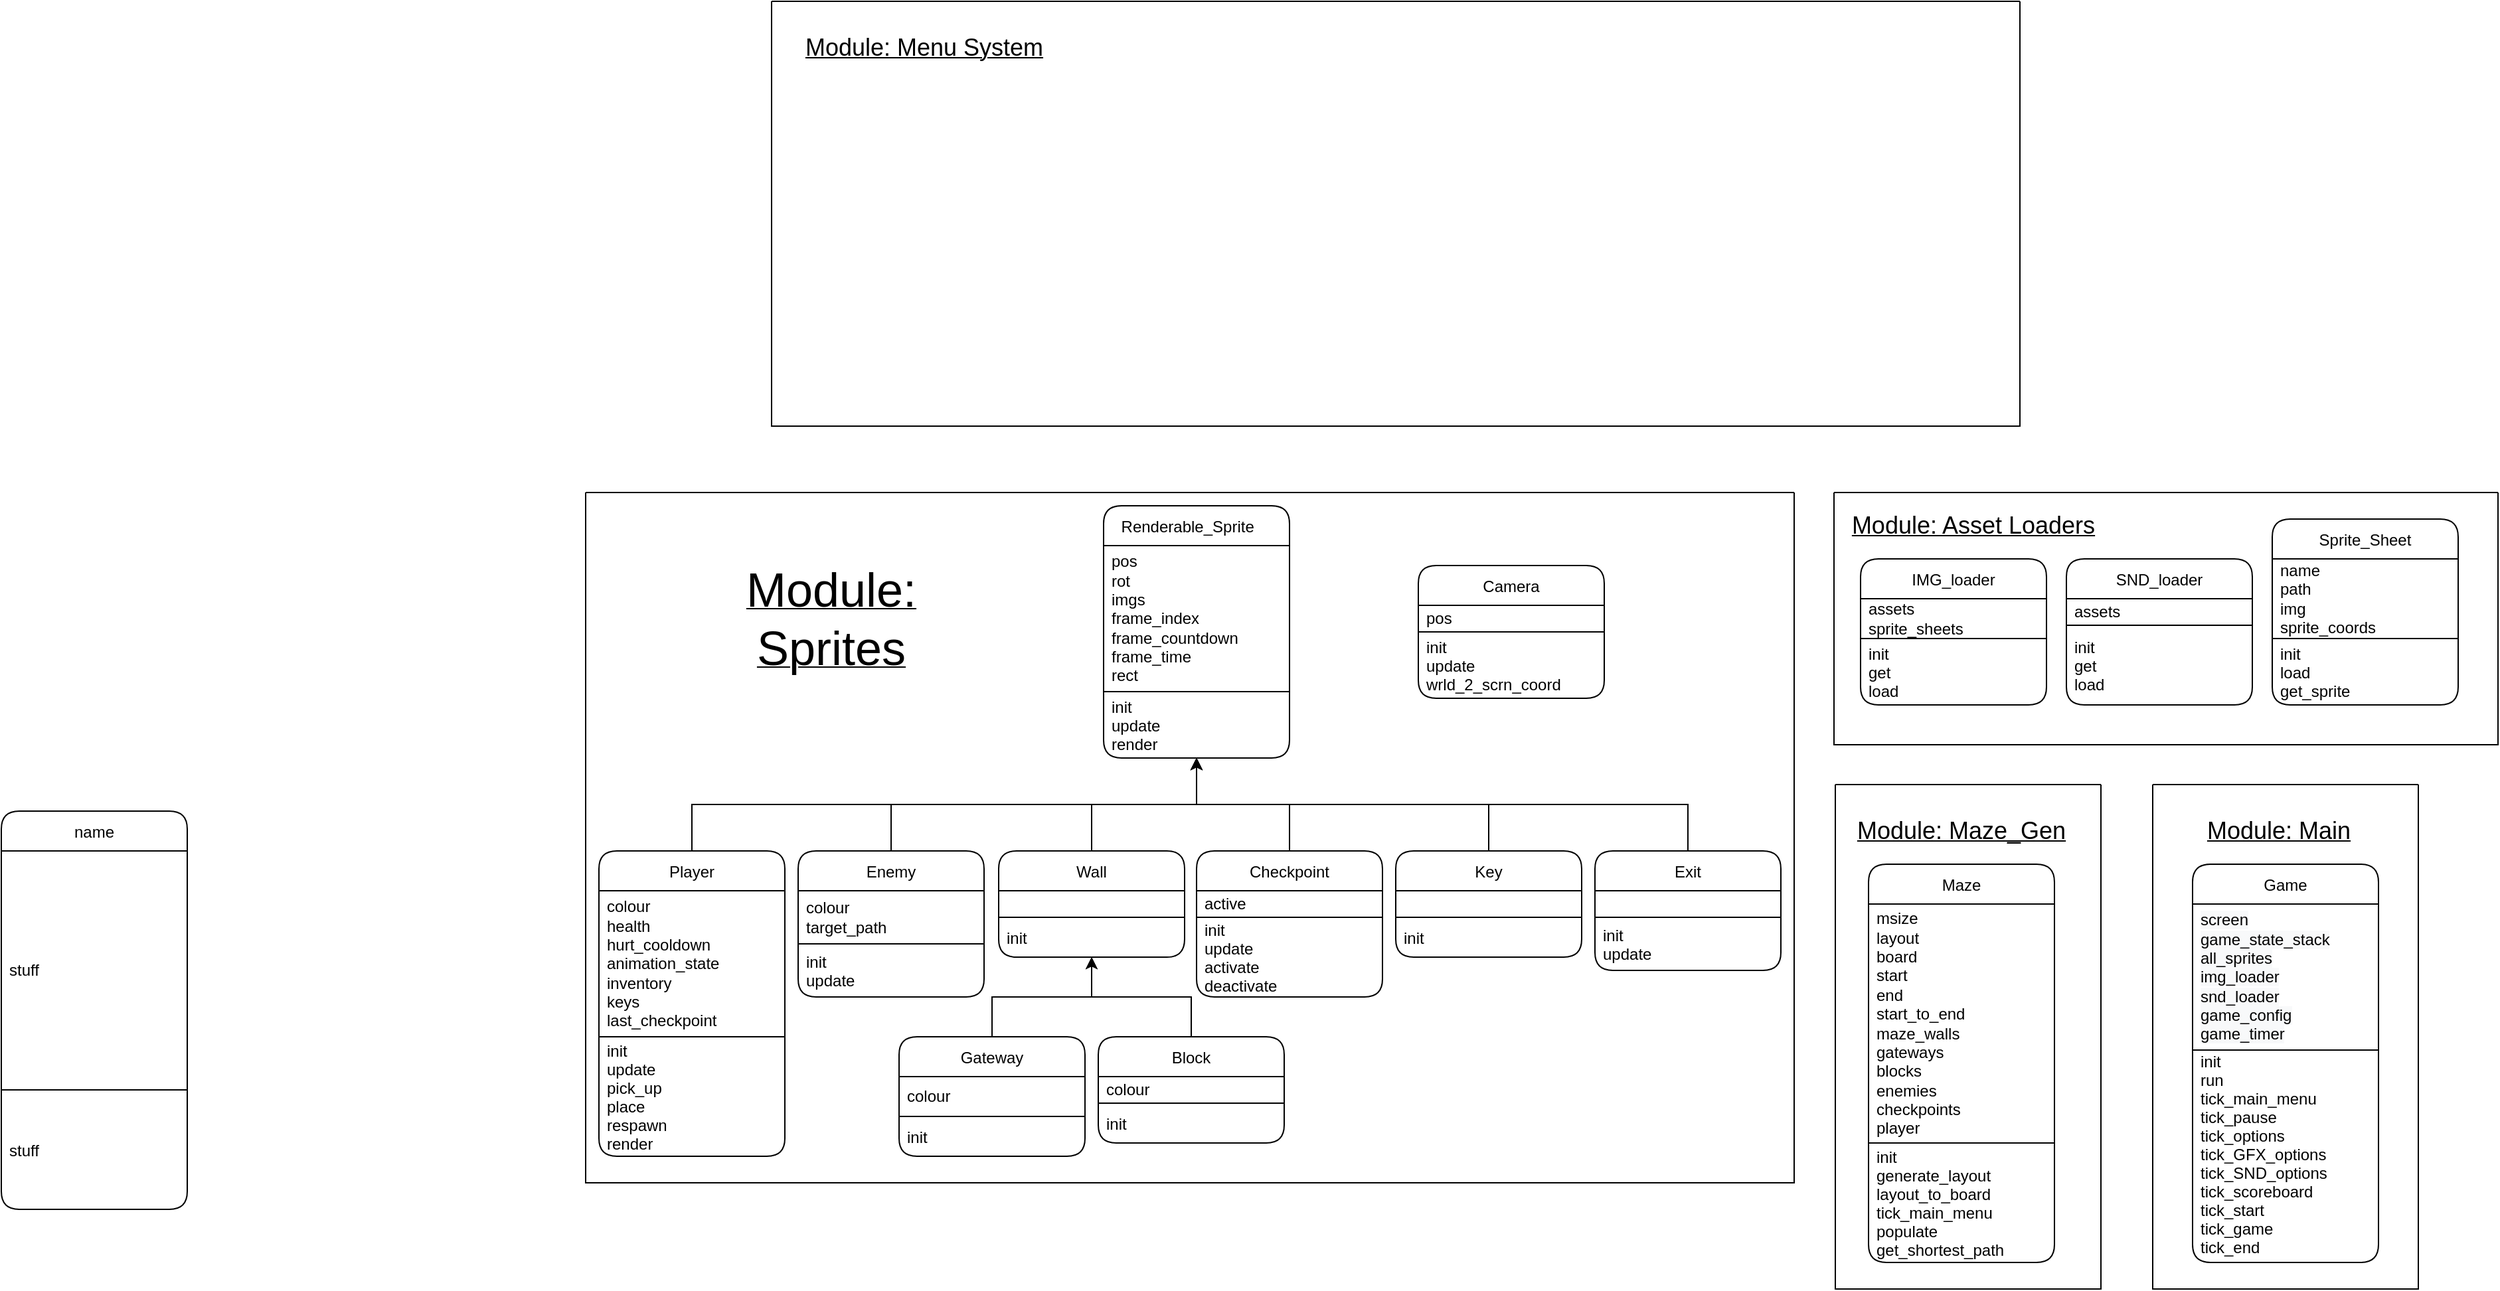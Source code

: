 <mxfile version="16.2.6" type="device"><diagram id="UR0YL3YgxXvfxWEagAze" name="Page-1"><mxGraphModel dx="2516" dy="1921" grid="1" gridSize="10" guides="1" tooltips="1" connect="1" arrows="1" fold="1" page="1" pageScale="1" pageWidth="827" pageHeight="1169" math="0" shadow="0"><root><mxCell id="0"/><mxCell id="1" parent="0"/><mxCell id="ef8tjBVSWjdFUi2Q6hh9-18" value="name" style="swimlane;fontStyle=0;childLayout=stackLayout;horizontal=1;startSize=30;horizontalStack=0;resizeParent=1;resizeParentMax=0;resizeLast=0;collapsible=1;marginBottom=0;rounded=1;" vertex="1" parent="1"><mxGeometry x="-340" y="180" width="140" height="300" as="geometry"><mxRectangle x="540" y="170" width="50" height="30" as="alternateBounds"/></mxGeometry></mxCell><mxCell id="ef8tjBVSWjdFUi2Q6hh9-19" value="stuff" style="rounded=0;whiteSpace=wrap;html=1;align=left;spacingLeft=4" vertex="1" parent="ef8tjBVSWjdFUi2Q6hh9-18"><mxGeometry y="30" width="140" height="180" as="geometry"/></mxCell><mxCell id="ef8tjBVSWjdFUi2Q6hh9-20" value="stuff" style="text;strokeColor=none;fillColor=none;align=left;verticalAlign=middle;spacingLeft=4;spacingRight=4;overflow=hidden;points=[[0,0.5],[1,0.5]];portConstraint=eastwest;rotatable=0;" vertex="1" parent="ef8tjBVSWjdFUi2Q6hh9-18"><mxGeometry y="210" width="140" height="90" as="geometry"/></mxCell><mxCell id="ef8tjBVSWjdFUi2Q6hh9-64" value="" style="swimlane;startSize=0;rounded=1;" vertex="1" parent="1"><mxGeometry x="1040" y="-60" width="500" height="190" as="geometry"><mxRectangle x="930" y="755" width="50" height="40" as="alternateBounds"/></mxGeometry></mxCell><mxCell id="ef8tjBVSWjdFUi2Q6hh9-52" value="IMG_loader" style="swimlane;fontStyle=0;childLayout=stackLayout;horizontal=1;startSize=30;horizontalStack=0;resizeParent=1;resizeParentMax=0;resizeLast=0;collapsible=1;marginBottom=0;rounded=1;" vertex="1" parent="ef8tjBVSWjdFUi2Q6hh9-64"><mxGeometry x="20" y="50" width="140" height="110" as="geometry"><mxRectangle x="540" y="170" width="50" height="30" as="alternateBounds"/></mxGeometry></mxCell><mxCell id="ef8tjBVSWjdFUi2Q6hh9-53" value="assets&lt;br&gt;sprite_sheets" style="rounded=0;whiteSpace=wrap;html=1;align=left;spacingLeft=4" vertex="1" parent="ef8tjBVSWjdFUi2Q6hh9-52"><mxGeometry y="30" width="140" height="30" as="geometry"/></mxCell><mxCell id="ef8tjBVSWjdFUi2Q6hh9-54" value="init&#10;get &#10;load" style="text;strokeColor=none;fillColor=none;align=left;verticalAlign=middle;spacingLeft=4;spacingRight=4;overflow=hidden;points=[[0,0.5],[1,0.5]];portConstraint=eastwest;rotatable=0;" vertex="1" parent="ef8tjBVSWjdFUi2Q6hh9-52"><mxGeometry y="60" width="140" height="50" as="geometry"/></mxCell><mxCell id="ef8tjBVSWjdFUi2Q6hh9-55" value="SND_loader" style="swimlane;fontStyle=0;childLayout=stackLayout;horizontal=1;startSize=30;horizontalStack=0;resizeParent=1;resizeParentMax=0;resizeLast=0;collapsible=1;marginBottom=0;rounded=1;" vertex="1" parent="ef8tjBVSWjdFUi2Q6hh9-64"><mxGeometry x="175" y="50" width="140" height="110" as="geometry"><mxRectangle x="540" y="170" width="50" height="30" as="alternateBounds"/></mxGeometry></mxCell><mxCell id="ef8tjBVSWjdFUi2Q6hh9-56" value="assets" style="rounded=0;whiteSpace=wrap;html=1;align=left;spacingLeft=4" vertex="1" parent="ef8tjBVSWjdFUi2Q6hh9-55"><mxGeometry y="30" width="140" height="20" as="geometry"/></mxCell><mxCell id="ef8tjBVSWjdFUi2Q6hh9-57" value="init&#10;get &#10;load" style="text;strokeColor=none;fillColor=none;align=left;verticalAlign=middle;spacingLeft=4;spacingRight=4;overflow=hidden;points=[[0,0.5],[1,0.5]];portConstraint=eastwest;rotatable=0;" vertex="1" parent="ef8tjBVSWjdFUi2Q6hh9-55"><mxGeometry y="50" width="140" height="60" as="geometry"/></mxCell><mxCell id="ef8tjBVSWjdFUi2Q6hh9-58" value="Sprite_Sheet" style="swimlane;fontStyle=0;childLayout=stackLayout;horizontal=1;startSize=30;horizontalStack=0;resizeParent=1;resizeParentMax=0;resizeLast=0;collapsible=1;marginBottom=0;rounded=1;" vertex="1" parent="ef8tjBVSWjdFUi2Q6hh9-64"><mxGeometry x="330" y="20" width="140" height="140" as="geometry"><mxRectangle x="540" y="170" width="50" height="30" as="alternateBounds"/></mxGeometry></mxCell><mxCell id="ef8tjBVSWjdFUi2Q6hh9-59" value="name&lt;br&gt;path&lt;br&gt;img&lt;br&gt;sprite_coords" style="rounded=0;whiteSpace=wrap;html=1;align=left;spacingLeft=4" vertex="1" parent="ef8tjBVSWjdFUi2Q6hh9-58"><mxGeometry y="30" width="140" height="60" as="geometry"/></mxCell><mxCell id="ef8tjBVSWjdFUi2Q6hh9-60" value="init&#10;load&#10;get_sprite" style="text;strokeColor=none;fillColor=none;align=left;verticalAlign=middle;spacingLeft=4;spacingRight=4;overflow=hidden;points=[[0,0.5],[1,0.5]];portConstraint=eastwest;rotatable=0;" vertex="1" parent="ef8tjBVSWjdFUi2Q6hh9-58"><mxGeometry y="90" width="140" height="50" as="geometry"/></mxCell><mxCell id="ef8tjBVSWjdFUi2Q6hh9-65" value="&lt;u&gt;&lt;font style=&quot;font-size: 18px&quot;&gt;Module: Asset Loaders&lt;/font&gt;&lt;/u&gt;" style="text;html=1;strokeColor=none;fillColor=none;align=center;verticalAlign=middle;whiteSpace=wrap;rounded=0;" vertex="1" parent="ef8tjBVSWjdFUi2Q6hh9-64"><mxGeometry x="10" y="10" width="190" height="30" as="geometry"/></mxCell><mxCell id="ef8tjBVSWjdFUi2Q6hh9-77" value="" style="swimlane;startSize=0;fontSize=18;" vertex="1" parent="1"><mxGeometry x="100" y="-60" width="910" height="520" as="geometry"/></mxCell><mxCell id="ef8tjBVSWjdFUi2Q6hh9-22" value="Renderable_Sprite    " style="swimlane;fontStyle=0;childLayout=stackLayout;horizontal=1;startSize=30;horizontalStack=0;resizeParent=1;resizeParentMax=0;resizeLast=0;collapsible=1;marginBottom=0;rounded=1;" vertex="1" parent="ef8tjBVSWjdFUi2Q6hh9-77"><mxGeometry x="390" y="10" width="140" height="190" as="geometry"><mxRectangle x="540" y="170" width="50" height="30" as="alternateBounds"/></mxGeometry></mxCell><mxCell id="ef8tjBVSWjdFUi2Q6hh9-23" value="pos&lt;br&gt;rot&lt;br&gt;imgs&lt;br&gt;frame_index&lt;br&gt;frame_countdown&lt;br&gt;frame_time&lt;br&gt;rect" style="rounded=0;whiteSpace=wrap;html=1;align=left;spacingLeft=4" vertex="1" parent="ef8tjBVSWjdFUi2Q6hh9-22"><mxGeometry y="30" width="140" height="110" as="geometry"/></mxCell><mxCell id="ef8tjBVSWjdFUi2Q6hh9-24" value="init&#10;update&#10;render" style="text;strokeColor=none;fillColor=none;align=left;verticalAlign=middle;spacingLeft=4;spacingRight=4;overflow=hidden;points=[[0,0.5],[1,0.5]];portConstraint=eastwest;rotatable=0;" vertex="1" parent="ef8tjBVSWjdFUi2Q6hh9-22"><mxGeometry y="140" width="140" height="50" as="geometry"/></mxCell><mxCell id="ef8tjBVSWjdFUi2Q6hh9-79" style="edgeStyle=orthogonalEdgeStyle;rounded=0;orthogonalLoop=1;jettySize=auto;html=1;exitX=0.5;exitY=0;exitDx=0;exitDy=0;fontSize=18;" edge="1" parent="ef8tjBVSWjdFUi2Q6hh9-77" source="ef8tjBVSWjdFUi2Q6hh9-25" target="ef8tjBVSWjdFUi2Q6hh9-22"><mxGeometry relative="1" as="geometry"/></mxCell><mxCell id="ef8tjBVSWjdFUi2Q6hh9-25" value="Player" style="swimlane;fontStyle=0;childLayout=stackLayout;horizontal=1;startSize=30;horizontalStack=0;resizeParent=1;resizeParentMax=0;resizeLast=0;collapsible=1;marginBottom=0;rounded=1;" vertex="1" parent="ef8tjBVSWjdFUi2Q6hh9-77"><mxGeometry x="10" y="270" width="140" height="230" as="geometry"><mxRectangle x="540" y="170" width="50" height="30" as="alternateBounds"/></mxGeometry></mxCell><mxCell id="ef8tjBVSWjdFUi2Q6hh9-26" value="colour&lt;br&gt;health&lt;br&gt;hurt_cooldown&lt;br&gt;animation_state&lt;br&gt;inventory&lt;br&gt;keys&lt;br&gt;last_checkpoint" style="rounded=0;whiteSpace=wrap;html=1;align=left;spacingLeft=4" vertex="1" parent="ef8tjBVSWjdFUi2Q6hh9-25"><mxGeometry y="30" width="140" height="110" as="geometry"/></mxCell><mxCell id="ef8tjBVSWjdFUi2Q6hh9-27" value="init&#10;update&#10;pick_up&#10;place&#10;respawn&#10;render" style="text;strokeColor=none;fillColor=none;align=left;verticalAlign=middle;spacingLeft=4;spacingRight=4;overflow=hidden;points=[[0,0.5],[1,0.5]];portConstraint=eastwest;rotatable=0;" vertex="1" parent="ef8tjBVSWjdFUi2Q6hh9-25"><mxGeometry y="140" width="140" height="90" as="geometry"/></mxCell><mxCell id="ef8tjBVSWjdFUi2Q6hh9-80" style="edgeStyle=orthogonalEdgeStyle;rounded=0;orthogonalLoop=1;jettySize=auto;html=1;exitX=0.5;exitY=0;exitDx=0;exitDy=0;fontSize=18;" edge="1" parent="ef8tjBVSWjdFUi2Q6hh9-77" source="ef8tjBVSWjdFUi2Q6hh9-28" target="ef8tjBVSWjdFUi2Q6hh9-22"><mxGeometry relative="1" as="geometry"/></mxCell><mxCell id="ef8tjBVSWjdFUi2Q6hh9-28" value="Enemy" style="swimlane;fontStyle=0;childLayout=stackLayout;horizontal=1;startSize=30;horizontalStack=0;resizeParent=1;resizeParentMax=0;resizeLast=0;collapsible=1;marginBottom=0;rounded=1;" vertex="1" parent="ef8tjBVSWjdFUi2Q6hh9-77"><mxGeometry x="160" y="270" width="140" height="110" as="geometry"><mxRectangle x="540" y="170" width="50" height="30" as="alternateBounds"/></mxGeometry></mxCell><mxCell id="ef8tjBVSWjdFUi2Q6hh9-29" value="colour&lt;br&gt;target_path" style="rounded=0;whiteSpace=wrap;html=1;align=left;spacingLeft=4" vertex="1" parent="ef8tjBVSWjdFUi2Q6hh9-28"><mxGeometry y="30" width="140" height="40" as="geometry"/></mxCell><mxCell id="ef8tjBVSWjdFUi2Q6hh9-30" value="init&#10;update" style="text;strokeColor=none;fillColor=none;align=left;verticalAlign=middle;spacingLeft=4;spacingRight=4;overflow=hidden;points=[[0,0.5],[1,0.5]];portConstraint=eastwest;rotatable=0;" vertex="1" parent="ef8tjBVSWjdFUi2Q6hh9-28"><mxGeometry y="70" width="140" height="40" as="geometry"/></mxCell><mxCell id="ef8tjBVSWjdFUi2Q6hh9-81" style="edgeStyle=orthogonalEdgeStyle;rounded=0;orthogonalLoop=1;jettySize=auto;html=1;exitX=0.5;exitY=0;exitDx=0;exitDy=0;fontSize=18;" edge="1" parent="ef8tjBVSWjdFUi2Q6hh9-77" source="ef8tjBVSWjdFUi2Q6hh9-31" target="ef8tjBVSWjdFUi2Q6hh9-22"><mxGeometry relative="1" as="geometry"/></mxCell><mxCell id="ef8tjBVSWjdFUi2Q6hh9-31" value="Wall" style="swimlane;fontStyle=0;childLayout=stackLayout;horizontal=1;startSize=30;horizontalStack=0;resizeParent=1;resizeParentMax=0;resizeLast=0;collapsible=1;marginBottom=0;rounded=1;" vertex="1" parent="ef8tjBVSWjdFUi2Q6hh9-77"><mxGeometry x="311" y="270" width="140" height="80" as="geometry"><mxRectangle x="540" y="170" width="50" height="30" as="alternateBounds"/></mxGeometry></mxCell><mxCell id="ef8tjBVSWjdFUi2Q6hh9-32" value="" style="rounded=0;whiteSpace=wrap;html=1;align=left;spacingLeft=4" vertex="1" parent="ef8tjBVSWjdFUi2Q6hh9-31"><mxGeometry y="30" width="140" height="20" as="geometry"/></mxCell><mxCell id="ef8tjBVSWjdFUi2Q6hh9-33" value="init" style="text;strokeColor=none;fillColor=none;align=left;verticalAlign=middle;spacingLeft=4;spacingRight=4;overflow=hidden;points=[[0,0.5],[1,0.5]];portConstraint=eastwest;rotatable=0;" vertex="1" parent="ef8tjBVSWjdFUi2Q6hh9-31"><mxGeometry y="50" width="140" height="30" as="geometry"/></mxCell><mxCell id="ef8tjBVSWjdFUi2Q6hh9-86" style="edgeStyle=orthogonalEdgeStyle;rounded=0;orthogonalLoop=1;jettySize=auto;html=1;exitX=0.5;exitY=0;exitDx=0;exitDy=0;fontSize=18;" edge="1" parent="ef8tjBVSWjdFUi2Q6hh9-77" source="ef8tjBVSWjdFUi2Q6hh9-34" target="ef8tjBVSWjdFUi2Q6hh9-31"><mxGeometry relative="1" as="geometry"/></mxCell><mxCell id="ef8tjBVSWjdFUi2Q6hh9-34" value="Gateway" style="swimlane;fontStyle=0;childLayout=stackLayout;horizontal=1;startSize=30;horizontalStack=0;resizeParent=1;resizeParentMax=0;resizeLast=0;collapsible=1;marginBottom=0;rounded=1;" vertex="1" parent="ef8tjBVSWjdFUi2Q6hh9-77"><mxGeometry x="236" y="410" width="140" height="90" as="geometry"><mxRectangle x="540" y="170" width="50" height="30" as="alternateBounds"/></mxGeometry></mxCell><mxCell id="ef8tjBVSWjdFUi2Q6hh9-35" value="colour" style="rounded=0;whiteSpace=wrap;html=1;align=left;spacingLeft=4" vertex="1" parent="ef8tjBVSWjdFUi2Q6hh9-34"><mxGeometry y="30" width="140" height="30" as="geometry"/></mxCell><mxCell id="ef8tjBVSWjdFUi2Q6hh9-36" value="init" style="text;strokeColor=none;fillColor=none;align=left;verticalAlign=middle;spacingLeft=4;spacingRight=4;overflow=hidden;points=[[0,0.5],[1,0.5]];portConstraint=eastwest;rotatable=0;" vertex="1" parent="ef8tjBVSWjdFUi2Q6hh9-34"><mxGeometry y="60" width="140" height="30" as="geometry"/></mxCell><mxCell id="ef8tjBVSWjdFUi2Q6hh9-85" style="edgeStyle=orthogonalEdgeStyle;rounded=0;orthogonalLoop=1;jettySize=auto;html=1;exitX=0.5;exitY=0;exitDx=0;exitDy=0;fontSize=18;" edge="1" parent="ef8tjBVSWjdFUi2Q6hh9-77" source="ef8tjBVSWjdFUi2Q6hh9-37" target="ef8tjBVSWjdFUi2Q6hh9-31"><mxGeometry relative="1" as="geometry"/></mxCell><mxCell id="ef8tjBVSWjdFUi2Q6hh9-37" value="Block" style="swimlane;fontStyle=0;childLayout=stackLayout;horizontal=1;startSize=30;horizontalStack=0;resizeParent=1;resizeParentMax=0;resizeLast=0;collapsible=1;marginBottom=0;rounded=1;" vertex="1" parent="ef8tjBVSWjdFUi2Q6hh9-77"><mxGeometry x="386" y="410" width="140" height="80" as="geometry"><mxRectangle x="540" y="170" width="50" height="30" as="alternateBounds"/></mxGeometry></mxCell><mxCell id="ef8tjBVSWjdFUi2Q6hh9-38" value="colour" style="rounded=0;whiteSpace=wrap;html=1;align=left;spacingLeft=4" vertex="1" parent="ef8tjBVSWjdFUi2Q6hh9-37"><mxGeometry y="30" width="140" height="20" as="geometry"/></mxCell><mxCell id="ef8tjBVSWjdFUi2Q6hh9-39" value="init" style="text;strokeColor=none;fillColor=none;align=left;verticalAlign=middle;spacingLeft=4;spacingRight=4;overflow=hidden;points=[[0,0.5],[1,0.5]];portConstraint=eastwest;rotatable=0;" vertex="1" parent="ef8tjBVSWjdFUi2Q6hh9-37"><mxGeometry y="50" width="140" height="30" as="geometry"/></mxCell><mxCell id="ef8tjBVSWjdFUi2Q6hh9-82" style="edgeStyle=orthogonalEdgeStyle;rounded=0;orthogonalLoop=1;jettySize=auto;html=1;exitX=0.5;exitY=0;exitDx=0;exitDy=0;fontSize=18;" edge="1" parent="ef8tjBVSWjdFUi2Q6hh9-77" source="ef8tjBVSWjdFUi2Q6hh9-40" target="ef8tjBVSWjdFUi2Q6hh9-22"><mxGeometry relative="1" as="geometry"/></mxCell><mxCell id="ef8tjBVSWjdFUi2Q6hh9-40" value="Checkpoint" style="swimlane;fontStyle=0;childLayout=stackLayout;horizontal=1;startSize=30;horizontalStack=0;resizeParent=1;resizeParentMax=0;resizeLast=0;collapsible=1;marginBottom=0;rounded=1;" vertex="1" parent="ef8tjBVSWjdFUi2Q6hh9-77"><mxGeometry x="460" y="270" width="140" height="110" as="geometry"><mxRectangle x="540" y="170" width="50" height="30" as="alternateBounds"/></mxGeometry></mxCell><mxCell id="ef8tjBVSWjdFUi2Q6hh9-41" value="active" style="rounded=0;whiteSpace=wrap;html=1;align=left;spacingLeft=4" vertex="1" parent="ef8tjBVSWjdFUi2Q6hh9-40"><mxGeometry y="30" width="140" height="20" as="geometry"/></mxCell><mxCell id="ef8tjBVSWjdFUi2Q6hh9-42" value="init&#10;update&#10;activate&#10;deactivate" style="text;strokeColor=none;fillColor=none;align=left;verticalAlign=middle;spacingLeft=4;spacingRight=4;overflow=hidden;points=[[0,0.5],[1,0.5]];portConstraint=eastwest;rotatable=0;" vertex="1" parent="ef8tjBVSWjdFUi2Q6hh9-40"><mxGeometry y="50" width="140" height="60" as="geometry"/></mxCell><mxCell id="ef8tjBVSWjdFUi2Q6hh9-83" style="edgeStyle=orthogonalEdgeStyle;rounded=0;orthogonalLoop=1;jettySize=auto;html=1;exitX=0.5;exitY=0;exitDx=0;exitDy=0;fontSize=18;" edge="1" parent="ef8tjBVSWjdFUi2Q6hh9-77" source="ef8tjBVSWjdFUi2Q6hh9-43" target="ef8tjBVSWjdFUi2Q6hh9-22"><mxGeometry relative="1" as="geometry"/></mxCell><mxCell id="ef8tjBVSWjdFUi2Q6hh9-43" value="Key" style="swimlane;fontStyle=0;childLayout=stackLayout;horizontal=1;startSize=30;horizontalStack=0;resizeParent=1;resizeParentMax=0;resizeLast=0;collapsible=1;marginBottom=0;rounded=1;" vertex="1" parent="ef8tjBVSWjdFUi2Q6hh9-77"><mxGeometry x="610" y="270" width="140" height="80" as="geometry"><mxRectangle x="540" y="170" width="50" height="30" as="alternateBounds"/></mxGeometry></mxCell><mxCell id="ef8tjBVSWjdFUi2Q6hh9-44" value="" style="rounded=0;whiteSpace=wrap;html=1;align=left;spacingLeft=4" vertex="1" parent="ef8tjBVSWjdFUi2Q6hh9-43"><mxGeometry y="30" width="140" height="20" as="geometry"/></mxCell><mxCell id="ef8tjBVSWjdFUi2Q6hh9-45" value="init" style="text;strokeColor=none;fillColor=none;align=left;verticalAlign=middle;spacingLeft=4;spacingRight=4;overflow=hidden;points=[[0,0.5],[1,0.5]];portConstraint=eastwest;rotatable=0;" vertex="1" parent="ef8tjBVSWjdFUi2Q6hh9-43"><mxGeometry y="50" width="140" height="30" as="geometry"/></mxCell><mxCell id="ef8tjBVSWjdFUi2Q6hh9-84" style="edgeStyle=orthogonalEdgeStyle;rounded=0;orthogonalLoop=1;jettySize=auto;html=1;exitX=0.5;exitY=0;exitDx=0;exitDy=0;fontSize=18;" edge="1" parent="ef8tjBVSWjdFUi2Q6hh9-77" source="ef8tjBVSWjdFUi2Q6hh9-46" target="ef8tjBVSWjdFUi2Q6hh9-22"><mxGeometry relative="1" as="geometry"/></mxCell><mxCell id="ef8tjBVSWjdFUi2Q6hh9-46" value="Exit" style="swimlane;fontStyle=0;childLayout=stackLayout;horizontal=1;startSize=30;horizontalStack=0;resizeParent=1;resizeParentMax=0;resizeLast=0;collapsible=1;marginBottom=0;rounded=1;" vertex="1" parent="ef8tjBVSWjdFUi2Q6hh9-77"><mxGeometry x="760" y="270" width="140" height="90" as="geometry"><mxRectangle x="540" y="170" width="50" height="30" as="alternateBounds"/></mxGeometry></mxCell><mxCell id="ef8tjBVSWjdFUi2Q6hh9-47" value="" style="rounded=0;whiteSpace=wrap;html=1;align=left;spacingLeft=4" vertex="1" parent="ef8tjBVSWjdFUi2Q6hh9-46"><mxGeometry y="30" width="140" height="20" as="geometry"/></mxCell><mxCell id="ef8tjBVSWjdFUi2Q6hh9-48" value="init&#10;update" style="text;strokeColor=none;fillColor=none;align=left;verticalAlign=middle;spacingLeft=4;spacingRight=4;overflow=hidden;points=[[0,0.5],[1,0.5]];portConstraint=eastwest;rotatable=0;" vertex="1" parent="ef8tjBVSWjdFUi2Q6hh9-46"><mxGeometry y="50" width="140" height="40" as="geometry"/></mxCell><mxCell id="ef8tjBVSWjdFUi2Q6hh9-49" value="Camera" style="swimlane;fontStyle=0;childLayout=stackLayout;horizontal=1;startSize=30;horizontalStack=0;resizeParent=1;resizeParentMax=0;resizeLast=0;collapsible=1;marginBottom=0;rounded=1;" vertex="1" parent="ef8tjBVSWjdFUi2Q6hh9-77"><mxGeometry x="627" y="55" width="140" height="100" as="geometry"><mxRectangle x="540" y="170" width="50" height="30" as="alternateBounds"/></mxGeometry></mxCell><mxCell id="ef8tjBVSWjdFUi2Q6hh9-50" value="pos" style="rounded=0;whiteSpace=wrap;html=1;align=left;spacingLeft=4" vertex="1" parent="ef8tjBVSWjdFUi2Q6hh9-49"><mxGeometry y="30" width="140" height="20" as="geometry"/></mxCell><mxCell id="ef8tjBVSWjdFUi2Q6hh9-51" value="init&#10;update&#10;wrld_2_scrn_coord" style="text;strokeColor=none;fillColor=none;align=left;verticalAlign=middle;spacingLeft=4;spacingRight=4;overflow=hidden;points=[[0,0.5],[1,0.5]];portConstraint=eastwest;rotatable=0;" vertex="1" parent="ef8tjBVSWjdFUi2Q6hh9-49"><mxGeometry y="50" width="140" height="50" as="geometry"/></mxCell><mxCell id="ef8tjBVSWjdFUi2Q6hh9-88" value="&lt;u&gt;&lt;font style=&quot;font-size: 36px&quot;&gt;Module: Sprites&lt;/font&gt;&lt;/u&gt;" style="text;html=1;strokeColor=none;fillColor=none;align=center;verticalAlign=middle;whiteSpace=wrap;rounded=0;" vertex="1" parent="ef8tjBVSWjdFUi2Q6hh9-77"><mxGeometry x="90" y="80" width="190" height="30" as="geometry"/></mxCell><mxCell id="ef8tjBVSWjdFUi2Q6hh9-89" value="" style="swimlane;startSize=0;fontSize=36;" vertex="1" parent="1"><mxGeometry x="1041" y="160" width="200" height="380" as="geometry"/></mxCell><mxCell id="ef8tjBVSWjdFUi2Q6hh9-90" value="&lt;u&gt;&lt;font style=&quot;font-size: 18px&quot;&gt;Module: Maze_Gen&lt;/font&gt;&lt;/u&gt;" style="text;html=1;strokeColor=none;fillColor=none;align=center;verticalAlign=middle;whiteSpace=wrap;rounded=0;" vertex="1" parent="ef8tjBVSWjdFUi2Q6hh9-89"><mxGeometry y="20" width="190" height="30" as="geometry"/></mxCell><mxCell id="ef8tjBVSWjdFUi2Q6hh9-13" value="Maze" style="swimlane;fontStyle=0;childLayout=stackLayout;horizontal=1;startSize=30;horizontalStack=0;resizeParent=1;resizeParentMax=0;resizeLast=0;collapsible=1;marginBottom=0;rounded=1;" vertex="1" parent="ef8tjBVSWjdFUi2Q6hh9-89"><mxGeometry x="25" y="60" width="140" height="300" as="geometry"><mxRectangle x="540" y="170" width="50" height="30" as="alternateBounds"/></mxGeometry></mxCell><mxCell id="ef8tjBVSWjdFUi2Q6hh9-14" value="&lt;font face=&quot;helvetica&quot;&gt;msize&lt;br&gt;&lt;/font&gt;layout&lt;br&gt;board&lt;br&gt;start&lt;br&gt;end&lt;br&gt;start_to_end&lt;br&gt;maze_walls&lt;br&gt;gateways&lt;br&gt;blocks&lt;br&gt;enemies&lt;br&gt;checkpoints&lt;br&gt;player" style="rounded=0;whiteSpace=wrap;html=1;align=left;spacingLeft=4" vertex="1" parent="ef8tjBVSWjdFUi2Q6hh9-13"><mxGeometry y="30" width="140" height="180" as="geometry"/></mxCell><mxCell id="ef8tjBVSWjdFUi2Q6hh9-15" value="init&#10;generate_layout&#10;layout_to_board&#10;tick_main_menu&#10;populate&#10;get_shortest_path" style="text;strokeColor=none;fillColor=none;align=left;verticalAlign=middle;spacingLeft=4;spacingRight=4;overflow=hidden;points=[[0,0.5],[1,0.5]];portConstraint=eastwest;rotatable=0;" vertex="1" parent="ef8tjBVSWjdFUi2Q6hh9-13"><mxGeometry y="210" width="140" height="90" as="geometry"/></mxCell><mxCell id="ef8tjBVSWjdFUi2Q6hh9-91" value="" style="swimlane;startSize=0;fontSize=36;" vertex="1" parent="1"><mxGeometry x="1280" y="160" width="200" height="380" as="geometry"/></mxCell><mxCell id="ef8tjBVSWjdFUi2Q6hh9-92" value="&lt;u&gt;&lt;font style=&quot;font-size: 18px&quot;&gt;Module: Main&lt;/font&gt;&lt;/u&gt;" style="text;html=1;strokeColor=none;fillColor=none;align=center;verticalAlign=middle;whiteSpace=wrap;rounded=0;" vertex="1" parent="ef8tjBVSWjdFUi2Q6hh9-91"><mxGeometry y="20" width="190" height="30" as="geometry"/></mxCell><mxCell id="ef8tjBVSWjdFUi2Q6hh9-3" value="Game" style="swimlane;fontStyle=0;childLayout=stackLayout;horizontal=1;startSize=30;horizontalStack=0;resizeParent=1;resizeParentMax=0;resizeLast=0;collapsible=1;marginBottom=0;rounded=1;" vertex="1" parent="ef8tjBVSWjdFUi2Q6hh9-91"><mxGeometry x="30" y="60" width="140" height="300" as="geometry"><mxRectangle x="540" y="170" width="50" height="30" as="alternateBounds"/></mxGeometry></mxCell><mxCell id="ef8tjBVSWjdFUi2Q6hh9-12" value="&lt;span style=&quot;color: rgb(0 , 0 , 0) ; font-family: &amp;#34;helvetica&amp;#34; ; font-size: 12px ; font-style: normal ; font-weight: 400 ; letter-spacing: normal ; text-indent: 0px ; text-transform: none ; word-spacing: 0px ; background-color: rgb(248 , 249 , 250) ; display: inline ; float: none&quot;&gt;screen&lt;/span&gt;&lt;br style=&quot;padding: 0px ; margin: 0px ; color: rgb(0 , 0 , 0) ; font-family: &amp;#34;helvetica&amp;#34; ; font-size: 12px ; font-style: normal ; font-weight: 400 ; letter-spacing: normal ; text-indent: 0px ; text-transform: none ; word-spacing: 0px ; background-color: rgb(248 , 249 , 250)&quot;&gt;&lt;span style=&quot;color: rgb(0 , 0 , 0) ; font-family: &amp;#34;helvetica&amp;#34; ; font-size: 12px ; font-style: normal ; font-weight: 400 ; letter-spacing: normal ; text-indent: 0px ; text-transform: none ; word-spacing: 0px ; background-color: rgb(248 , 249 , 250) ; display: inline ; float: none&quot;&gt;game_state_stack&lt;/span&gt;&lt;br style=&quot;padding: 0px ; margin: 0px ; color: rgb(0 , 0 , 0) ; font-family: &amp;#34;helvetica&amp;#34; ; font-size: 12px ; font-style: normal ; font-weight: 400 ; letter-spacing: normal ; text-indent: 0px ; text-transform: none ; word-spacing: 0px ; background-color: rgb(248 , 249 , 250)&quot;&gt;&lt;span style=&quot;color: rgb(0 , 0 , 0) ; font-family: &amp;#34;helvetica&amp;#34; ; font-size: 12px ; font-style: normal ; font-weight: 400 ; letter-spacing: normal ; text-indent: 0px ; text-transform: none ; word-spacing: 0px ; background-color: rgb(248 , 249 , 250) ; display: inline ; float: none&quot;&gt;all_sprites&lt;/span&gt;&lt;br style=&quot;padding: 0px ; margin: 0px ; color: rgb(0 , 0 , 0) ; font-family: &amp;#34;helvetica&amp;#34; ; font-size: 12px ; font-style: normal ; font-weight: 400 ; letter-spacing: normal ; text-indent: 0px ; text-transform: none ; word-spacing: 0px ; background-color: rgb(248 , 249 , 250)&quot;&gt;&lt;span style=&quot;color: rgb(0 , 0 , 0) ; font-family: &amp;#34;helvetica&amp;#34; ; font-size: 12px ; font-style: normal ; font-weight: 400 ; letter-spacing: normal ; text-indent: 0px ; text-transform: none ; word-spacing: 0px ; background-color: rgb(248 , 249 , 250) ; display: inline ; float: none&quot;&gt;img_loader&lt;/span&gt;&lt;br style=&quot;padding: 0px ; margin: 0px ; color: rgb(0 , 0 , 0) ; font-family: &amp;#34;helvetica&amp;#34; ; font-size: 12px ; font-style: normal ; font-weight: 400 ; letter-spacing: normal ; text-indent: 0px ; text-transform: none ; word-spacing: 0px ; background-color: rgb(248 , 249 , 250)&quot;&gt;&lt;span style=&quot;color: rgb(0 , 0 , 0) ; font-family: &amp;#34;helvetica&amp;#34; ; font-size: 12px ; font-style: normal ; font-weight: 400 ; letter-spacing: normal ; text-indent: 0px ; text-transform: none ; word-spacing: 0px ; background-color: rgb(248 , 249 , 250) ; display: inline ; float: none&quot;&gt;snd_loader&lt;/span&gt;&lt;br style=&quot;padding: 0px ; margin: 0px ; color: rgb(0 , 0 , 0) ; font-family: &amp;#34;helvetica&amp;#34; ; font-size: 12px ; font-style: normal ; font-weight: 400 ; letter-spacing: normal ; text-indent: 0px ; text-transform: none ; word-spacing: 0px ; background-color: rgb(248 , 249 , 250)&quot;&gt;&lt;span style=&quot;color: rgb(0 , 0 , 0) ; font-family: &amp;#34;helvetica&amp;#34; ; font-size: 12px ; font-style: normal ; font-weight: 400 ; letter-spacing: normal ; text-indent: 0px ; text-transform: none ; word-spacing: 0px ; background-color: rgb(248 , 249 , 250) ; display: inline ; float: none&quot;&gt;game_config&lt;/span&gt;&lt;br style=&quot;padding: 0px ; margin: 0px ; color: rgb(0 , 0 , 0) ; font-family: &amp;#34;helvetica&amp;#34; ; font-size: 12px ; font-style: normal ; font-weight: 400 ; letter-spacing: normal ; text-indent: 0px ; text-transform: none ; word-spacing: 0px ; background-color: rgb(248 , 249 , 250)&quot;&gt;&lt;span style=&quot;color: rgb(0 , 0 , 0) ; font-family: &amp;#34;helvetica&amp;#34; ; font-size: 12px ; font-style: normal ; font-weight: 400 ; letter-spacing: normal ; text-indent: 0px ; text-transform: none ; word-spacing: 0px ; background-color: rgb(248 , 249 , 250) ; display: inline ; float: none&quot;&gt;game_timer&lt;/span&gt;" style="rounded=0;whiteSpace=wrap;html=1;align=left;spacingLeft=4" vertex="1" parent="ef8tjBVSWjdFUi2Q6hh9-3"><mxGeometry y="30" width="140" height="110" as="geometry"/></mxCell><mxCell id="ef8tjBVSWjdFUi2Q6hh9-6" value="init&#10;run&#10;tick_main_menu&#10;tick_pause&#10;tick_options&#10;tick_GFX_options&#10;tick_SND_options&#10;tick_scoreboard&#10;tick_start&#10;tick_game&#10;tick_end&#10;" style="text;strokeColor=none;fillColor=none;align=left;verticalAlign=middle;spacingLeft=4;spacingRight=4;overflow=hidden;points=[[0,0.5],[1,0.5]];portConstraint=eastwest;rotatable=0;" vertex="1" parent="ef8tjBVSWjdFUi2Q6hh9-3"><mxGeometry y="140" width="140" height="160" as="geometry"/></mxCell><mxCell id="ef8tjBVSWjdFUi2Q6hh9-96" value="" style="swimlane;startSize=0;fontSize=36;" vertex="1" parent="1"><mxGeometry x="240" y="-430" width="940" height="320" as="geometry"/></mxCell><mxCell id="ef8tjBVSWjdFUi2Q6hh9-98" value="&lt;u&gt;&lt;font style=&quot;font-size: 18px&quot;&gt;Module: Menu System&lt;/font&gt;&lt;/u&gt;" style="text;html=1;strokeColor=none;fillColor=none;align=center;verticalAlign=middle;whiteSpace=wrap;rounded=0;" vertex="1" parent="ef8tjBVSWjdFUi2Q6hh9-96"><mxGeometry x="20" y="20" width="190" height="30" as="geometry"/></mxCell></root></mxGraphModel></diagram></mxfile>